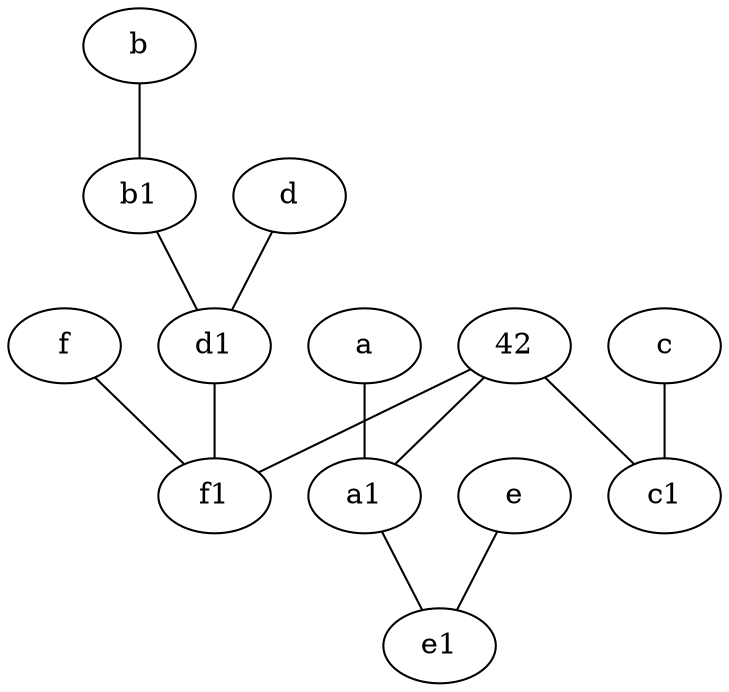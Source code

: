 graph {
	node [labelfontsize=50]
	d1 [labelfontsize=50 pos="3,5!"]
	42 [labelfontsize=50]
	f1 [labelfontsize=50 pos="3,8!"]
	e1 [labelfontsize=50 pos="7,7!"]
	f [labelfontsize=50 pos="3,9!"]
	a1 [labelfontsize=50 pos="8,3!"]
	c1 [labelfontsize=50 pos="4.5,3!"]
	b1 [labelfontsize=50 pos="9,4!"]
	c -- c1
	b -- b1
	a1 -- e1
	42 -- c1
	42 -- f1
	a -- a1
	d1 -- f1
	e -- e1
	d -- d1
	b1 -- d1
	42 -- a1
	f -- f1
}
